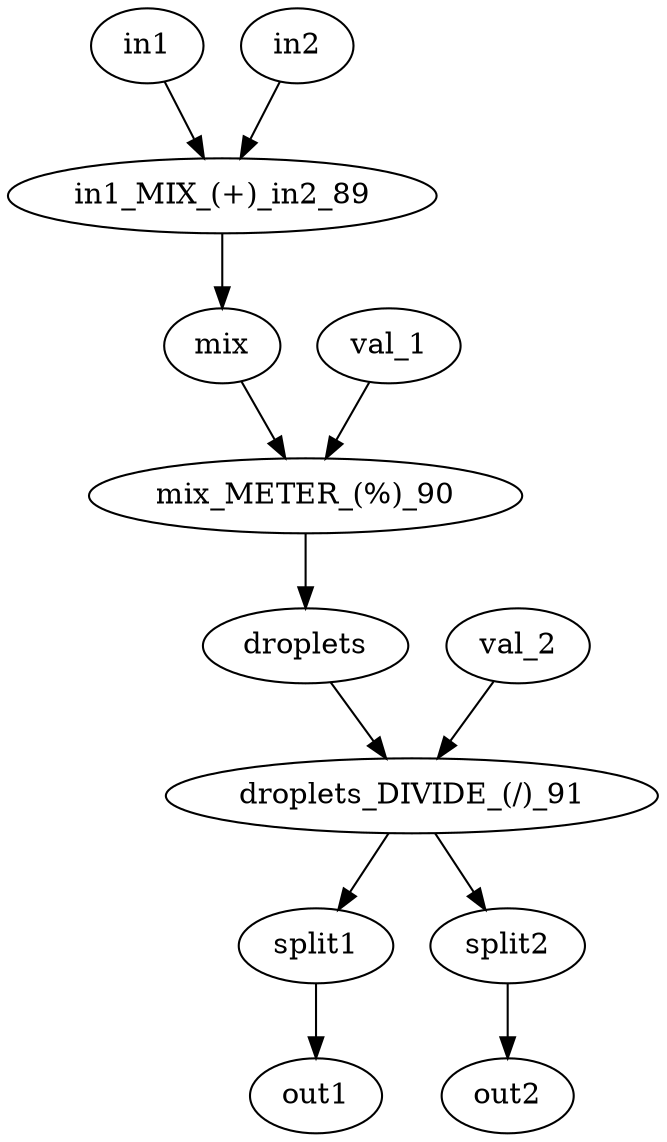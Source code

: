 strict digraph "" {
	in1 -> "in1_MIX_(+)_in2_89";
	in2 -> "in1_MIX_(+)_in2_89";
	mix -> "mix_METER_(%)_90";
	"in1_MIX_(+)_in2_89" -> mix;
	droplets -> "droplets_DIVIDE_(/)_91";
	"mix_METER_(%)_90" -> droplets;
	val_1 -> "mix_METER_(%)_90";
	split1 -> out1;
	split2 -> out2;
	"droplets_DIVIDE_(/)_91" -> split1;
	"droplets_DIVIDE_(/)_91" -> split2;
	val_2 -> "droplets_DIVIDE_(/)_91";
}
